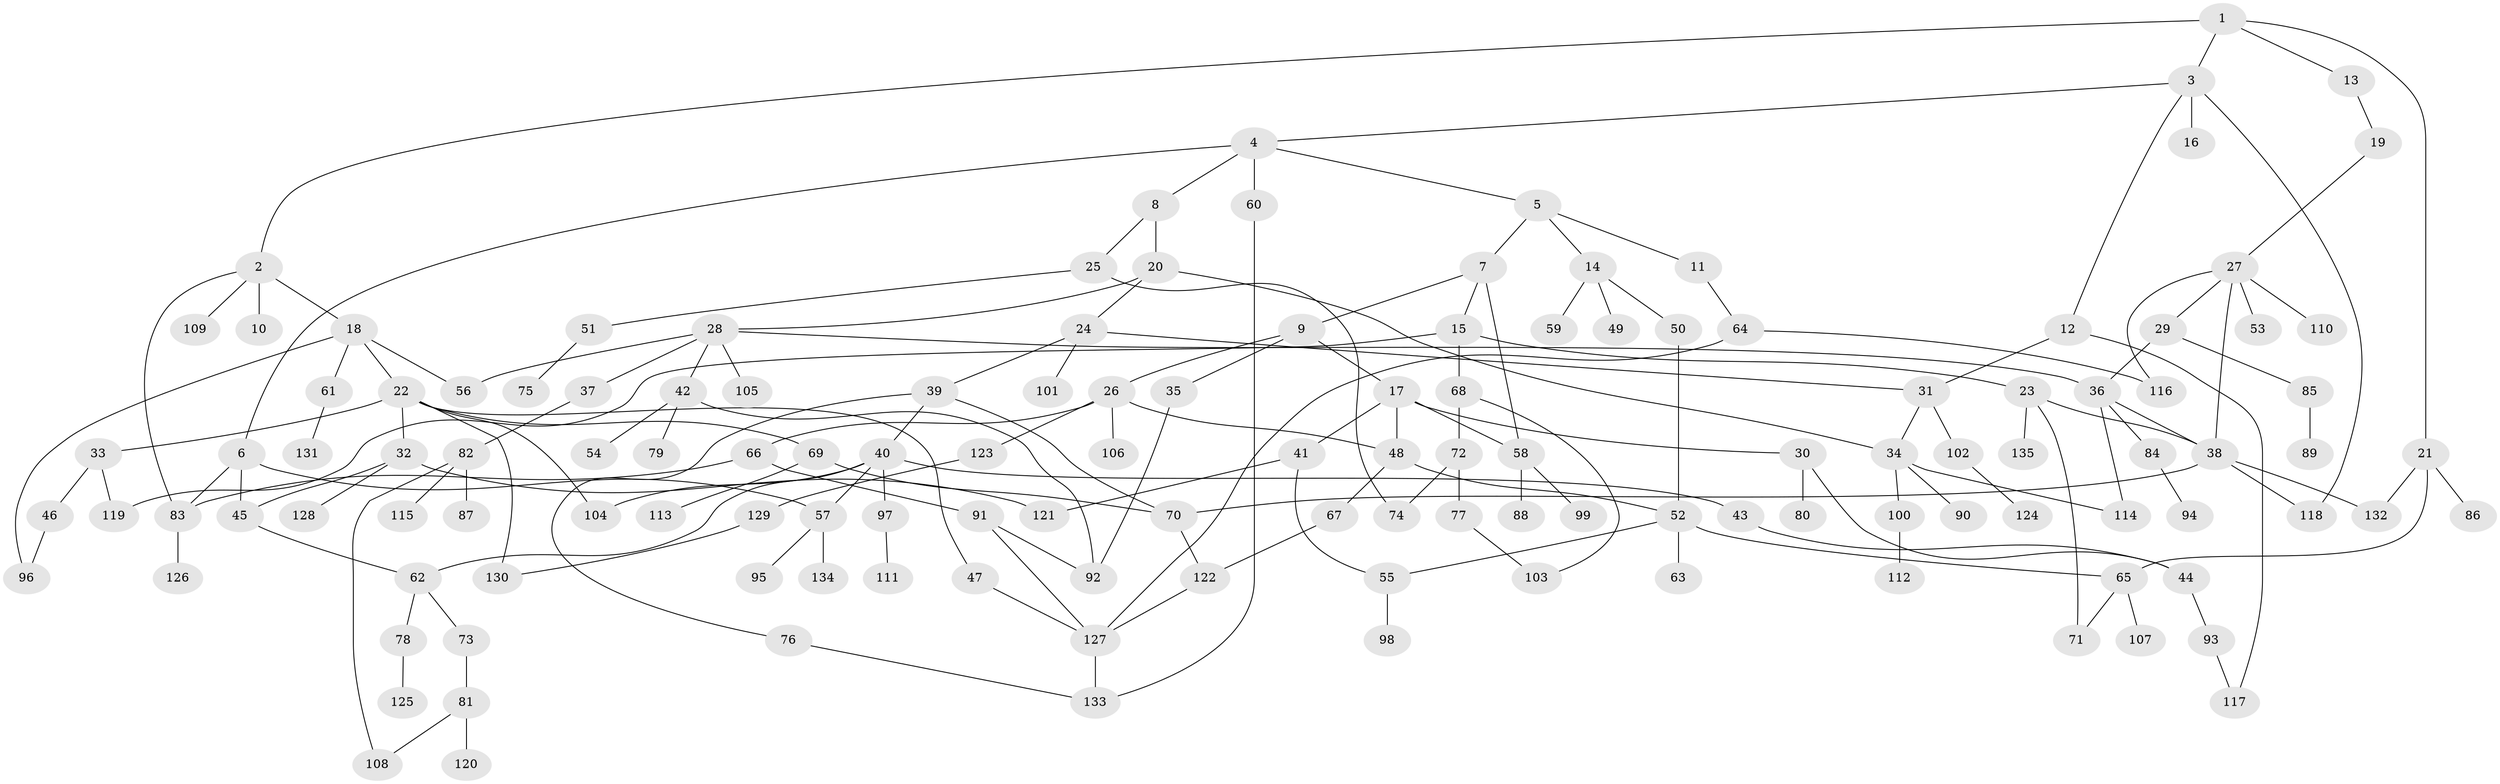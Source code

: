 // Generated by graph-tools (version 1.1) at 2025/10/02/27/25 16:10:54]
// undirected, 135 vertices, 175 edges
graph export_dot {
graph [start="1"]
  node [color=gray90,style=filled];
  1;
  2;
  3;
  4;
  5;
  6;
  7;
  8;
  9;
  10;
  11;
  12;
  13;
  14;
  15;
  16;
  17;
  18;
  19;
  20;
  21;
  22;
  23;
  24;
  25;
  26;
  27;
  28;
  29;
  30;
  31;
  32;
  33;
  34;
  35;
  36;
  37;
  38;
  39;
  40;
  41;
  42;
  43;
  44;
  45;
  46;
  47;
  48;
  49;
  50;
  51;
  52;
  53;
  54;
  55;
  56;
  57;
  58;
  59;
  60;
  61;
  62;
  63;
  64;
  65;
  66;
  67;
  68;
  69;
  70;
  71;
  72;
  73;
  74;
  75;
  76;
  77;
  78;
  79;
  80;
  81;
  82;
  83;
  84;
  85;
  86;
  87;
  88;
  89;
  90;
  91;
  92;
  93;
  94;
  95;
  96;
  97;
  98;
  99;
  100;
  101;
  102;
  103;
  104;
  105;
  106;
  107;
  108;
  109;
  110;
  111;
  112;
  113;
  114;
  115;
  116;
  117;
  118;
  119;
  120;
  121;
  122;
  123;
  124;
  125;
  126;
  127;
  128;
  129;
  130;
  131;
  132;
  133;
  134;
  135;
  1 -- 2;
  1 -- 3;
  1 -- 13;
  1 -- 21;
  2 -- 10;
  2 -- 18;
  2 -- 109;
  2 -- 83;
  3 -- 4;
  3 -- 12;
  3 -- 16;
  3 -- 118;
  4 -- 5;
  4 -- 6;
  4 -- 8;
  4 -- 60;
  5 -- 7;
  5 -- 11;
  5 -- 14;
  6 -- 45;
  6 -- 83;
  6 -- 57;
  7 -- 9;
  7 -- 15;
  7 -- 58;
  8 -- 20;
  8 -- 25;
  9 -- 17;
  9 -- 26;
  9 -- 35;
  11 -- 64;
  12 -- 31;
  12 -- 117;
  13 -- 19;
  14 -- 49;
  14 -- 50;
  14 -- 59;
  15 -- 23;
  15 -- 68;
  15 -- 119;
  17 -- 30;
  17 -- 41;
  17 -- 48;
  17 -- 58;
  18 -- 22;
  18 -- 61;
  18 -- 96;
  18 -- 56;
  19 -- 27;
  20 -- 24;
  20 -- 28;
  20 -- 34;
  21 -- 86;
  21 -- 65;
  21 -- 132;
  22 -- 32;
  22 -- 33;
  22 -- 47;
  22 -- 69;
  22 -- 104;
  22 -- 130;
  23 -- 71;
  23 -- 135;
  23 -- 38;
  24 -- 39;
  24 -- 101;
  24 -- 31;
  25 -- 51;
  25 -- 74;
  26 -- 66;
  26 -- 106;
  26 -- 123;
  26 -- 48;
  27 -- 29;
  27 -- 38;
  27 -- 53;
  27 -- 110;
  27 -- 116;
  28 -- 36;
  28 -- 37;
  28 -- 42;
  28 -- 56;
  28 -- 105;
  29 -- 85;
  29 -- 36;
  30 -- 44;
  30 -- 80;
  31 -- 34;
  31 -- 102;
  32 -- 128;
  32 -- 121;
  32 -- 45;
  33 -- 46;
  33 -- 119;
  34 -- 90;
  34 -- 100;
  34 -- 114;
  35 -- 92;
  36 -- 84;
  36 -- 114;
  36 -- 38;
  37 -- 82;
  38 -- 132;
  38 -- 118;
  38 -- 70;
  39 -- 40;
  39 -- 76;
  39 -- 70;
  40 -- 43;
  40 -- 57;
  40 -- 97;
  40 -- 62;
  40 -- 104;
  41 -- 55;
  41 -- 121;
  42 -- 54;
  42 -- 79;
  42 -- 92;
  43 -- 44;
  44 -- 93;
  45 -- 62;
  46 -- 96;
  47 -- 127;
  48 -- 52;
  48 -- 67;
  50 -- 52;
  51 -- 75;
  52 -- 63;
  52 -- 65;
  52 -- 55;
  55 -- 98;
  57 -- 95;
  57 -- 134;
  58 -- 88;
  58 -- 99;
  60 -- 133;
  61 -- 131;
  62 -- 73;
  62 -- 78;
  64 -- 116;
  64 -- 127;
  65 -- 107;
  65 -- 71;
  66 -- 91;
  66 -- 83;
  67 -- 122;
  68 -- 72;
  68 -- 103;
  69 -- 70;
  69 -- 113;
  70 -- 122;
  72 -- 74;
  72 -- 77;
  73 -- 81;
  76 -- 133;
  77 -- 103;
  78 -- 125;
  81 -- 120;
  81 -- 108;
  82 -- 87;
  82 -- 108;
  82 -- 115;
  83 -- 126;
  84 -- 94;
  85 -- 89;
  91 -- 92;
  91 -- 127;
  93 -- 117;
  97 -- 111;
  100 -- 112;
  102 -- 124;
  122 -- 127;
  123 -- 129;
  127 -- 133;
  129 -- 130;
}
